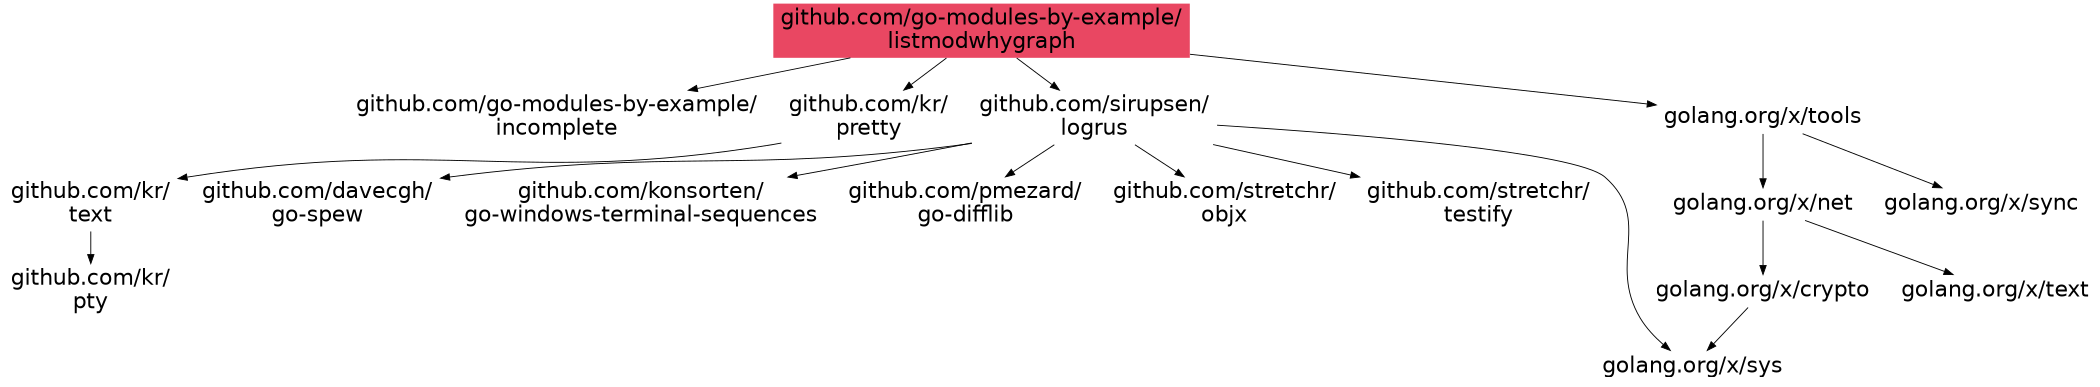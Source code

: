 digraph {
	graph [overlap=false, size=14];
	root="github.com/go-modules-by-example/\nlistmodwhygraph";
	node [  shape = plaintext, fontname = "Helvetica", fontsize=24];
	"github.com/go-modules-by-example/\nlistmodwhygraph" [style = filled, fillcolor = "#E94762"];
"github.com/go-modules-by-example/\nlistmodwhygraph" -> "github.com/go-modules-by-example/\nincomplete"
"github.com/go-modules-by-example/\nlistmodwhygraph" -> "github.com/kr/\npretty"
"github.com/go-modules-by-example/\nlistmodwhygraph" -> "github.com/sirupsen/\nlogrus"
"github.com/go-modules-by-example/\nlistmodwhygraph" -> "golang.org/x/tools"
"github.com/kr/\npretty" -> "github.com/kr/\ntext"
"github.com/kr/\ntext" -> "github.com/kr/\npty"
"github.com/sirupsen/\nlogrus" -> "github.com/davecgh/\ngo-spew"
"github.com/sirupsen/\nlogrus" -> "github.com/konsorten/\ngo-windows-terminal-sequences"
"github.com/sirupsen/\nlogrus" -> "github.com/pmezard/\ngo-difflib"
"github.com/sirupsen/\nlogrus" -> "github.com/stretchr/\nobjx"
"github.com/sirupsen/\nlogrus" -> "github.com/stretchr/\ntestify"
"github.com/sirupsen/\nlogrus" -> "golang.org/x/sys"
"golang.org/x/crypto" -> "golang.org/x/sys"
"golang.org/x/net" -> "golang.org/x/crypto"
"golang.org/x/net" -> "golang.org/x/text"
"golang.org/x/tools" -> "golang.org/x/net"
"golang.org/x/tools" -> "golang.org/x/sync"
}
